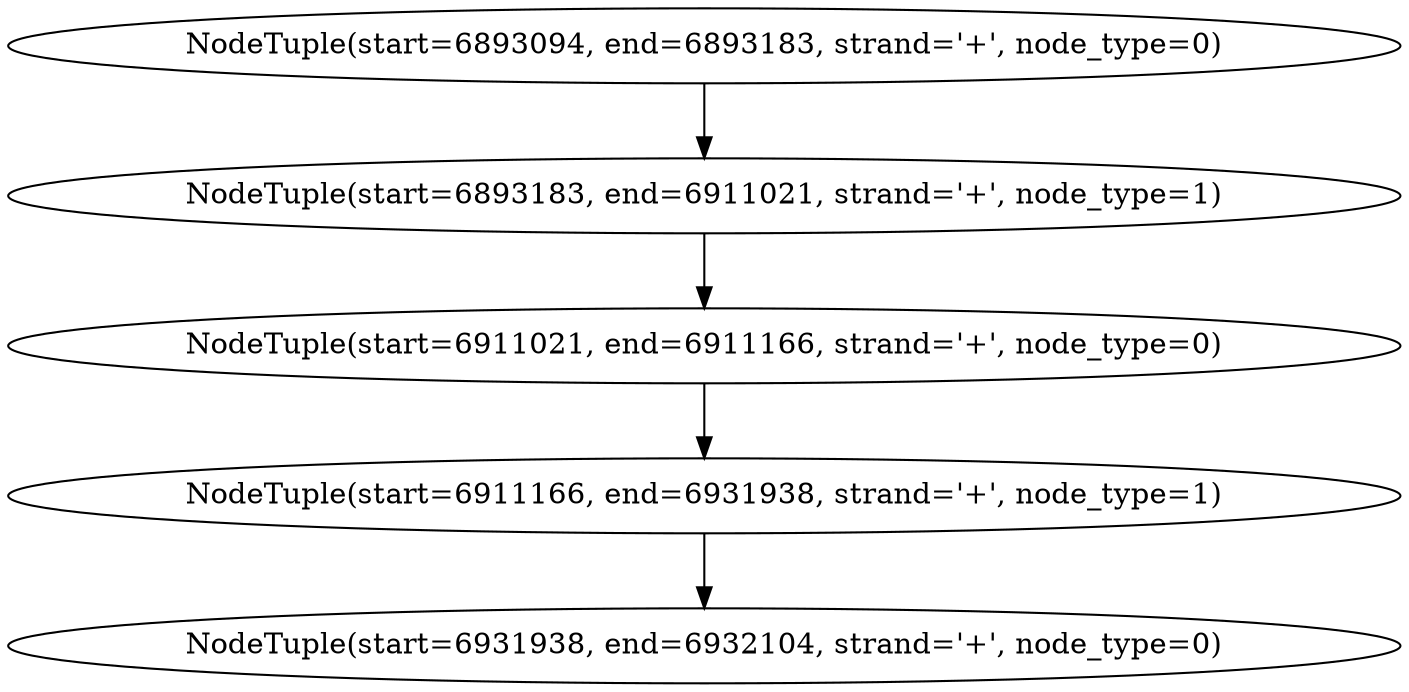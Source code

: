 strict digraph G {
"NodeTuple(start=6911166, end=6931938, strand='+', node_type=1)" [scores="[68.370626606279998]"];
"NodeTuple(start=6911021, end=6911166, strand='+', node_type=0)" [scores="[35.878701667178994, 24.784352144776499]"];
"NodeTuple(start=6893094, end=6893183, strand='+', node_type=0)" [scores="[15.212464419897298, 28.702961333743197]"];
"NodeTuple(start=6893183, end=6911021, strand='+', node_type=1)" [scores="[68.370626606279998, 64.581663000922205]"];
"NodeTuple(start=6931938, end=6932104, strand='+', node_type=0)" [scores="[28.373810041606198]"];
"NodeTuple(start=6911166, end=6931938, strand='+', node_type=1)" -> "NodeTuple(start=6931938, end=6932104, strand='+', node_type=0)";
"NodeTuple(start=6911021, end=6911166, strand='+', node_type=0)" -> "NodeTuple(start=6911166, end=6931938, strand='+', node_type=1)";
"NodeTuple(start=6893094, end=6893183, strand='+', node_type=0)" -> "NodeTuple(start=6893183, end=6911021, strand='+', node_type=1)";
"NodeTuple(start=6893183, end=6911021, strand='+', node_type=1)" -> "NodeTuple(start=6911021, end=6911166, strand='+', node_type=0)";
}
